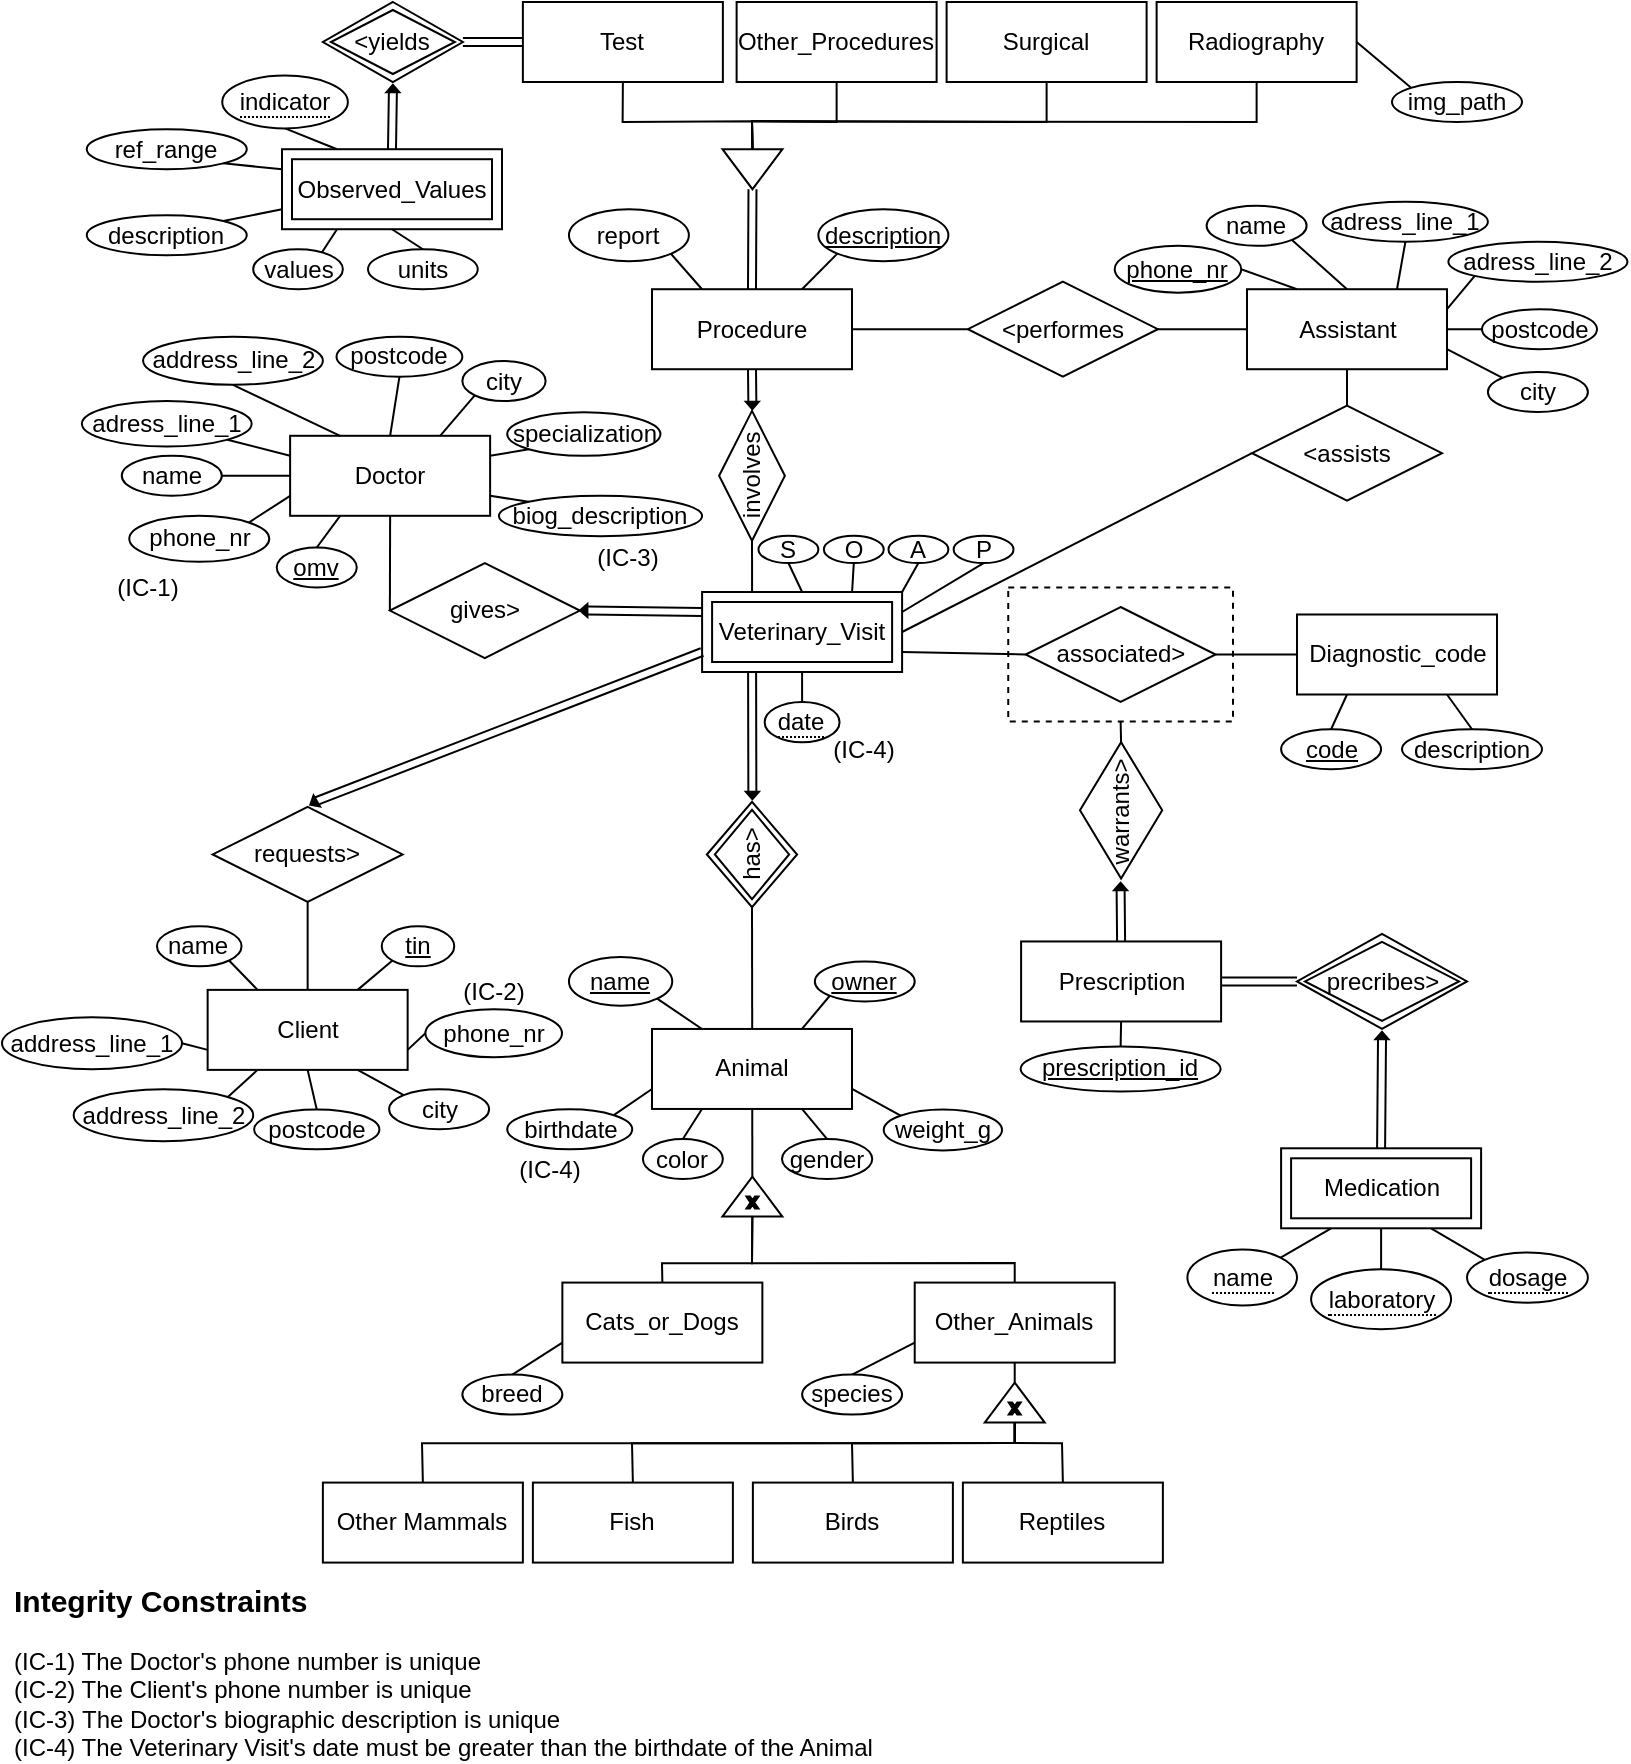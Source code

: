 <mxfile version="24.7.17">
  <diagram id="R2lEEEUBdFMjLlhIrx00" name="Page-1">
    <mxGraphModel dx="837" dy="2093" grid="1" gridSize="10" guides="1" tooltips="1" connect="1" arrows="1" fold="1" page="1" pageScale="1" pageWidth="850" pageHeight="1100" math="0" shadow="0" extFonts="Permanent Marker^https://fonts.googleapis.com/css?family=Permanent+Marker">
      <root>
        <mxCell id="0" />
        <mxCell id="1" parent="0" />
        <mxCell id="5cIpfjfdvuiY5bLcLQ52-217" value="Doctor" style="whiteSpace=wrap;html=1;align=center;" parent="1" vertex="1">
          <mxGeometry x="1004.06" y="-663.1" width="100" height="40" as="geometry" />
        </mxCell>
        <mxCell id="5cIpfjfdvuiY5bLcLQ52-218" value="Client" style="whiteSpace=wrap;html=1;align=center;" parent="1" vertex="1">
          <mxGeometry x="962.82" y="-386.06" width="100" height="40" as="geometry" />
        </mxCell>
        <mxCell id="5cIpfjfdvuiY5bLcLQ52-219" value="Assis&lt;span style=&quot;background-color: initial;&quot;&gt;tant&lt;/span&gt;" style="whiteSpace=wrap;html=1;align=center;" parent="1" vertex="1">
          <mxGeometry x="1482.5" y="-736.39" width="100" height="40" as="geometry" />
        </mxCell>
        <mxCell id="5cIpfjfdvuiY5bLcLQ52-221" value="specialization" style="ellipse;whiteSpace=wrap;html=1;align=center;" parent="1" vertex="1">
          <mxGeometry x="1112.62" y="-674.85" width="76.61" height="21.75" as="geometry" />
        </mxCell>
        <mxCell id="5cIpfjfdvuiY5bLcLQ52-222" value="" style="endArrow=none;html=1;rounded=0;exitX=0.5;exitY=0;exitDx=0;exitDy=0;entryX=0.25;entryY=1;entryDx=0;entryDy=0;" parent="1" source="5cIpfjfdvuiY5bLcLQ52-416" target="5cIpfjfdvuiY5bLcLQ52-217" edge="1">
          <mxGeometry relative="1" as="geometry">
            <mxPoint x="920.02" y="-538.54" as="sourcePoint" />
            <mxPoint x="875.02" y="-568.54" as="targetPoint" />
          </mxGeometry>
        </mxCell>
        <mxCell id="5cIpfjfdvuiY5bLcLQ52-223" value="biog_description" style="ellipse;whiteSpace=wrap;html=1;align=center;" parent="1" vertex="1">
          <mxGeometry x="1108.44" y="-633.1" width="101.61" height="20.18" as="geometry" />
        </mxCell>
        <mxCell id="5cIpfjfdvuiY5bLcLQ52-224" value="" style="endArrow=none;html=1;rounded=0;exitX=0;exitY=0;exitDx=0;exitDy=0;entryX=1;entryY=0.75;entryDx=0;entryDy=0;" parent="1" source="5cIpfjfdvuiY5bLcLQ52-223" target="5cIpfjfdvuiY5bLcLQ52-217" edge="1">
          <mxGeometry relative="1" as="geometry">
            <mxPoint x="890.02" y="-568.54" as="sourcePoint" />
            <mxPoint x="845.02" y="-598.54" as="targetPoint" />
          </mxGeometry>
        </mxCell>
        <mxCell id="5cIpfjfdvuiY5bLcLQ52-225" value="" style="endArrow=none;html=1;rounded=0;exitX=0;exitY=1;exitDx=0;exitDy=0;entryX=0.75;entryY=0;entryDx=0;entryDy=0;" parent="1" source="5cIpfjfdvuiY5bLcLQ52-410" target="5cIpfjfdvuiY5bLcLQ52-218" edge="1">
          <mxGeometry relative="1" as="geometry">
            <mxPoint x="1642.862" y="-92.561" as="sourcePoint" />
            <mxPoint x="1587.19" y="-101.34" as="targetPoint" />
          </mxGeometry>
        </mxCell>
        <mxCell id="5cIpfjfdvuiY5bLcLQ52-226" value="owner" style="ellipse;whiteSpace=wrap;html=1;align=center;fontStyle=4" parent="1" vertex="1">
          <mxGeometry x="1266.41" y="-400.27" width="49.95" height="20" as="geometry" />
        </mxCell>
        <mxCell id="5cIpfjfdvuiY5bLcLQ52-227" value="" style="endArrow=none;html=1;rounded=0;exitX=0;exitY=1;exitDx=0;exitDy=0;entryX=0.75;entryY=0;entryDx=0;entryDy=0;" parent="1" source="5cIpfjfdvuiY5bLcLQ52-226" target="j37J7HoHjIznkent-nm3-9" edge="1">
          <mxGeometry relative="1" as="geometry">
            <mxPoint x="1220.12" y="-309.71" as="sourcePoint" />
            <mxPoint x="1255.075" y="-353.97" as="targetPoint" />
          </mxGeometry>
        </mxCell>
        <mxCell id="5cIpfjfdvuiY5bLcLQ52-228" value="birthdate" style="ellipse;whiteSpace=wrap;html=1;align=center;" parent="1" vertex="1">
          <mxGeometry x="1112.62" y="-326.33" width="62.5" height="20" as="geometry" />
        </mxCell>
        <mxCell id="5cIpfjfdvuiY5bLcLQ52-229" value="" style="endArrow=none;html=1;rounded=0;exitX=1;exitY=0;exitDx=0;exitDy=0;entryX=0;entryY=0.75;entryDx=0;entryDy=0;" parent="1" source="5cIpfjfdvuiY5bLcLQ52-228" target="j37J7HoHjIznkent-nm3-9" edge="1">
          <mxGeometry relative="1" as="geometry">
            <mxPoint x="1430.12" y="-309.71" as="sourcePoint" />
            <mxPoint x="1195.21" y="-333.24" as="targetPoint" />
          </mxGeometry>
        </mxCell>
        <mxCell id="5cIpfjfdvuiY5bLcLQ52-230" value="color" style="ellipse;whiteSpace=wrap;html=1;align=center;" parent="1" vertex="1">
          <mxGeometry x="1180.44" y="-311.47" width="40" height="20" as="geometry" />
        </mxCell>
        <mxCell id="5cIpfjfdvuiY5bLcLQ52-232" value="gender" style="ellipse;whiteSpace=wrap;html=1;align=center;" parent="1" vertex="1">
          <mxGeometry x="1250" y="-311.47" width="45.12" height="20" as="geometry" />
        </mxCell>
        <mxCell id="5cIpfjfdvuiY5bLcLQ52-233" value="" style="endArrow=none;html=1;rounded=0;entryX=0.75;entryY=1;entryDx=0;entryDy=0;exitX=0.5;exitY=0;exitDx=0;exitDy=0;" parent="1" source="5cIpfjfdvuiY5bLcLQ52-232" target="j37J7HoHjIznkent-nm3-9" edge="1">
          <mxGeometry relative="1" as="geometry">
            <mxPoint x="1315.74" y="-310.83" as="sourcePoint" />
            <mxPoint x="1255.075" y="-326.33" as="targetPoint" />
          </mxGeometry>
        </mxCell>
        <mxCell id="5cIpfjfdvuiY5bLcLQ52-234" value="weight_g" style="ellipse;whiteSpace=wrap;html=1;align=center;" parent="1" vertex="1">
          <mxGeometry x="1300.87" y="-326.27" width="59.13" height="20.46" as="geometry" />
        </mxCell>
        <mxCell id="5cIpfjfdvuiY5bLcLQ52-235" value="" style="endArrow=none;html=1;rounded=0;exitX=0;exitY=0;exitDx=0;exitDy=0;entryX=1;entryY=0.75;entryDx=0;entryDy=0;" parent="1" source="5cIpfjfdvuiY5bLcLQ52-234" target="j37J7HoHjIznkent-nm3-9" edge="1">
          <mxGeometry relative="1" as="geometry">
            <mxPoint x="1260.12" y="-269.71" as="sourcePoint" />
            <mxPoint x="1275.03" y="-333.24" as="targetPoint" />
          </mxGeometry>
        </mxCell>
        <mxCell id="5cIpfjfdvuiY5bLcLQ52-236" value="" style="endArrow=none;html=1;rounded=0;entryX=0.25;entryY=1;entryDx=0;entryDy=0;exitX=0.5;exitY=0;exitDx=0;exitDy=0;" parent="1" source="5cIpfjfdvuiY5bLcLQ52-230" target="j37J7HoHjIznkent-nm3-9" edge="1">
          <mxGeometry relative="1" as="geometry">
            <mxPoint x="1154.74" y="-329.83" as="sourcePoint" />
            <mxPoint x="1215.165" y="-326.33" as="targetPoint" />
          </mxGeometry>
        </mxCell>
        <mxCell id="5cIpfjfdvuiY5bLcLQ52-239" value="" style="verticalLabelPosition=bottom;verticalAlign=top;html=1;shape=mxgraph.basic.acute_triangle;dx=0.5;" parent="1" vertex="1">
          <mxGeometry x="1220.18" y="-292.71" width="30" height="20" as="geometry" />
        </mxCell>
        <mxCell id="5cIpfjfdvuiY5bLcLQ52-240" value="Cats_or_Dogs" style="whiteSpace=wrap;html=1;align=center;" parent="1" vertex="1">
          <mxGeometry x="1140.18" y="-239.71" width="100" height="40" as="geometry" />
        </mxCell>
        <mxCell id="5cIpfjfdvuiY5bLcLQ52-241" value="Other_Animals" style="whiteSpace=wrap;html=1;align=center;" parent="1" vertex="1">
          <mxGeometry x="1316.36" y="-239.71" width="100" height="40" as="geometry" />
        </mxCell>
        <mxCell id="5cIpfjfdvuiY5bLcLQ52-242" value="" style="endArrow=none;html=1;rounded=0;entryX=0;entryY=0.75;entryDx=0;entryDy=0;exitX=0.5;exitY=0;exitDx=0;exitDy=0;" parent="1" source="5cIpfjfdvuiY5bLcLQ52-248" target="5cIpfjfdvuiY5bLcLQ52-241" edge="1">
          <mxGeometry relative="1" as="geometry">
            <mxPoint x="1448.24" y="-199.71" as="sourcePoint" />
            <mxPoint x="1353.24" y="-289.71" as="targetPoint" />
          </mxGeometry>
        </mxCell>
        <mxCell id="5cIpfjfdvuiY5bLcLQ52-243" value="breed" style="ellipse;whiteSpace=wrap;html=1;align=center;" parent="1" vertex="1">
          <mxGeometry x="1090.18" y="-193.71" width="50" height="20" as="geometry" />
        </mxCell>
        <mxCell id="5cIpfjfdvuiY5bLcLQ52-244" value="" style="endArrow=none;html=1;rounded=0;exitX=0.5;exitY=0;exitDx=0;exitDy=0;entryX=0;entryY=0.75;entryDx=0;entryDy=0;" parent="1" source="5cIpfjfdvuiY5bLcLQ52-243" target="5cIpfjfdvuiY5bLcLQ52-240" edge="1">
          <mxGeometry relative="1" as="geometry">
            <mxPoint x="1123.24" y="-152.21" as="sourcePoint" />
            <mxPoint x="1033.24" y="-209.71" as="targetPoint" />
          </mxGeometry>
        </mxCell>
        <mxCell id="5cIpfjfdvuiY5bLcLQ52-245" value="" style="verticalLabelPosition=bottom;verticalAlign=top;html=1;shape=mxgraph.basic.x;fillColor=#000000;" parent="1" vertex="1">
          <mxGeometry x="1232.24" y="-282.71" width="6" height="6" as="geometry" />
        </mxCell>
        <mxCell id="5cIpfjfdvuiY5bLcLQ52-246" value="" style="endArrow=none;html=1;rounded=0;entryX=0.5;entryY=0;entryDx=0;entryDy=0;exitX=0.5;exitY=1;exitDx=0;exitDy=0;exitPerimeter=0;" parent="1" source="5cIpfjfdvuiY5bLcLQ52-239" target="5cIpfjfdvuiY5bLcLQ52-240" edge="1">
          <mxGeometry relative="1" as="geometry">
            <mxPoint x="1446.24" y="-359.71" as="sourcePoint" />
            <mxPoint x="1246.24" y="-329.71" as="targetPoint" />
            <Array as="points">
              <mxPoint x="1235" y="-249.39" />
              <mxPoint x="1190" y="-249.39" />
            </Array>
          </mxGeometry>
        </mxCell>
        <mxCell id="5cIpfjfdvuiY5bLcLQ52-247" value="" style="endArrow=none;html=1;rounded=0;exitX=0.5;exitY=1;exitDx=0;exitDy=0;exitPerimeter=0;entryX=0.5;entryY=0;entryDx=0;entryDy=0;" parent="1" source="5cIpfjfdvuiY5bLcLQ52-239" target="5cIpfjfdvuiY5bLcLQ52-241" edge="1">
          <mxGeometry relative="1" as="geometry">
            <mxPoint x="1256.24" y="-239.71" as="sourcePoint" />
            <mxPoint x="1396.24" y="-259.71" as="targetPoint" />
            <Array as="points">
              <mxPoint x="1235" y="-249.39" />
              <mxPoint x="1366.36" y="-249.46" />
            </Array>
          </mxGeometry>
        </mxCell>
        <mxCell id="5cIpfjfdvuiY5bLcLQ52-248" value="species" style="ellipse;whiteSpace=wrap;html=1;align=center;" parent="1" vertex="1">
          <mxGeometry x="1260.05" y="-193.71" width="50" height="20" as="geometry" />
        </mxCell>
        <mxCell id="5cIpfjfdvuiY5bLcLQ52-249" value="Other Mammals" style="whiteSpace=wrap;html=1;align=center;" parent="1" vertex="1">
          <mxGeometry x="1020.44" y="-139.71" width="100" height="40" as="geometry" />
        </mxCell>
        <mxCell id="5cIpfjfdvuiY5bLcLQ52-250" value="Fish" style="whiteSpace=wrap;html=1;align=center;" parent="1" vertex="1">
          <mxGeometry x="1125.44" y="-139.71" width="100" height="40" as="geometry" />
        </mxCell>
        <mxCell id="5cIpfjfdvuiY5bLcLQ52-251" value="Birds" style="whiteSpace=wrap;html=1;align=center;" parent="1" vertex="1">
          <mxGeometry x="1235.44" y="-139.71" width="100" height="40" as="geometry" />
        </mxCell>
        <mxCell id="5cIpfjfdvuiY5bLcLQ52-252" value="Reptiles" style="whiteSpace=wrap;html=1;align=center;" parent="1" vertex="1">
          <mxGeometry x="1340.44" y="-139.71" width="100" height="40" as="geometry" />
        </mxCell>
        <mxCell id="5cIpfjfdvuiY5bLcLQ52-253" value="" style="endArrow=none;html=1;rounded=0;exitX=0.5;exitY=1;exitDx=0;exitDy=0;entryX=0;entryY=0;entryDx=15;entryDy=0;entryPerimeter=0;" parent="1" source="5cIpfjfdvuiY5bLcLQ52-241" target="5cIpfjfdvuiY5bLcLQ52-258" edge="1">
          <mxGeometry relative="1" as="geometry">
            <mxPoint x="1190.74" y="-159.71" as="sourcePoint" />
            <mxPoint x="1260.74" y="-109.71" as="targetPoint" />
          </mxGeometry>
        </mxCell>
        <mxCell id="5cIpfjfdvuiY5bLcLQ52-254" value="" style="endArrow=none;html=1;rounded=0;entryX=0.5;entryY=0;entryDx=0;entryDy=0;exitX=0.5;exitY=1;exitDx=0;exitDy=0;exitPerimeter=0;" parent="1" source="5cIpfjfdvuiY5bLcLQ52-258" target="5cIpfjfdvuiY5bLcLQ52-249" edge="1">
          <mxGeometry relative="1" as="geometry">
            <mxPoint x="1373.24" y="-169.71" as="sourcePoint" />
            <mxPoint x="1383.24" y="-179.71" as="targetPoint" />
            <Array as="points">
              <mxPoint x="1366.36" y="-159.46" />
              <mxPoint x="1070" y="-159.39" />
            </Array>
          </mxGeometry>
        </mxCell>
        <mxCell id="5cIpfjfdvuiY5bLcLQ52-255" value="" style="endArrow=none;html=1;rounded=0;entryX=0.5;entryY=0;entryDx=0;entryDy=0;exitX=0.5;exitY=1;exitDx=0;exitDy=0;exitPerimeter=0;" parent="1" source="5cIpfjfdvuiY5bLcLQ52-258" target="5cIpfjfdvuiY5bLcLQ52-250" edge="1">
          <mxGeometry relative="1" as="geometry">
            <mxPoint x="1373.24" y="-169.71" as="sourcePoint" />
            <mxPoint x="1183.24" y="-129.71" as="targetPoint" />
            <Array as="points">
              <mxPoint x="1366.36" y="-159.46" />
              <mxPoint x="1175" y="-159.39" />
            </Array>
          </mxGeometry>
        </mxCell>
        <mxCell id="5cIpfjfdvuiY5bLcLQ52-256" value="" style="endArrow=none;html=1;rounded=0;entryX=0.5;entryY=1;entryDx=0;entryDy=0;exitX=0.5;exitY=0;exitDx=0;exitDy=0;entryPerimeter=0;" parent="1" source="5cIpfjfdvuiY5bLcLQ52-251" target="5cIpfjfdvuiY5bLcLQ52-258" edge="1">
          <mxGeometry relative="1" as="geometry">
            <mxPoint x="1393.24" y="-149.71" as="sourcePoint" />
            <mxPoint x="1373.24" y="-169.71" as="targetPoint" />
            <Array as="points">
              <mxPoint x="1285" y="-159.39" />
              <mxPoint x="1366.36" y="-159.46" />
            </Array>
          </mxGeometry>
        </mxCell>
        <mxCell id="5cIpfjfdvuiY5bLcLQ52-257" value="" style="endArrow=none;html=1;rounded=0;entryX=0.5;entryY=1;entryDx=0;entryDy=0;exitX=0.5;exitY=0;exitDx=0;exitDy=0;entryPerimeter=0;" parent="1" source="5cIpfjfdvuiY5bLcLQ52-252" target="5cIpfjfdvuiY5bLcLQ52-258" edge="1">
          <mxGeometry relative="1" as="geometry">
            <mxPoint x="1403.24" y="-139.71" as="sourcePoint" />
            <mxPoint x="1373.24" y="-169.71" as="targetPoint" />
            <Array as="points">
              <mxPoint x="1390" y="-159.39" />
              <mxPoint x="1366.36" y="-159.46" />
            </Array>
          </mxGeometry>
        </mxCell>
        <mxCell id="5cIpfjfdvuiY5bLcLQ52-258" value="" style="verticalLabelPosition=bottom;verticalAlign=top;html=1;shape=mxgraph.basic.acute_triangle;dx=0.5;" parent="1" vertex="1">
          <mxGeometry x="1351.36" y="-189.71" width="30" height="20" as="geometry" />
        </mxCell>
        <mxCell id="5cIpfjfdvuiY5bLcLQ52-259" value="" style="verticalLabelPosition=bottom;verticalAlign=top;html=1;shape=mxgraph.basic.x;fillColor=#000000;" parent="1" vertex="1">
          <mxGeometry x="1363.36" y="-179.71" width="6" height="6" as="geometry" />
        </mxCell>
        <mxCell id="5cIpfjfdvuiY5bLcLQ52-272" value="" style="endArrow=classic;html=1;rounded=0;fontFamily=Helvetica;fontSize=12;fontColor=default;autosize=0;resizable=1;exitX=0.5;exitY=0;exitDx=0;exitDy=0;entryX=0.5;entryY=0;entryDx=0;entryDy=0;" parent="1" edge="1">
          <mxGeometry width="50" height="50" relative="1" as="geometry">
            <mxPoint x="1082.11" y="-496.0" as="sourcePoint" />
            <mxPoint x="1082.11" y="-496.0" as="targetPoint" />
          </mxGeometry>
        </mxCell>
        <mxCell id="5cIpfjfdvuiY5bLcLQ52-283" value="&amp;lt;assists" style="shape=rhombus;perimeter=rhombusPerimeter;whiteSpace=wrap;html=1;align=center;verticalAlign=middle;fontFamily=Helvetica;fontSize=12;fontColor=default;autosize=0;resizable=1;fillColor=none;gradientColor=none;" parent="1" vertex="1">
          <mxGeometry x="1485.0" y="-678.14" width="95" height="47.5" as="geometry" />
        </mxCell>
        <mxCell id="5cIpfjfdvuiY5bLcLQ52-284" value="" style="endArrow=none;html=1;rounded=0;fontFamily=Helvetica;fontSize=12;fontColor=default;autosize=0;resizable=1;entryX=0;entryY=0.5;entryDx=0;entryDy=0;exitX=1;exitY=0.5;exitDx=0;exitDy=0;" parent="1" source="5cIpfjfdvuiY5bLcLQ52-500" target="5cIpfjfdvuiY5bLcLQ52-283" edge="1">
          <mxGeometry width="50" height="50" relative="1" as="geometry">
            <mxPoint x="1235.05" y="-587.5" as="sourcePoint" />
            <mxPoint x="1425.12" y="-520" as="targetPoint" />
          </mxGeometry>
        </mxCell>
        <mxCell id="5cIpfjfdvuiY5bLcLQ52-288" value="Diagnostic_code" style="whiteSpace=wrap;html=1;align=center;" parent="1" vertex="1">
          <mxGeometry x="1507.5" y="-573.75" width="100" height="40" as="geometry" />
        </mxCell>
        <mxCell id="5cIpfjfdvuiY5bLcLQ52-289" value="&lt;u&gt;code&lt;/u&gt;" style="ellipse;whiteSpace=wrap;html=1;align=center;" parent="1" vertex="1">
          <mxGeometry x="1499.55" y="-516.39" width="50" height="20" as="geometry" />
        </mxCell>
        <mxCell id="5cIpfjfdvuiY5bLcLQ52-290" value="" style="endArrow=none;html=1;rounded=0;exitX=0.5;exitY=0;exitDx=0;exitDy=0;entryX=0.25;entryY=1;entryDx=0;entryDy=0;" parent="1" source="5cIpfjfdvuiY5bLcLQ52-289" target="5cIpfjfdvuiY5bLcLQ52-288" edge="1">
          <mxGeometry relative="1" as="geometry">
            <mxPoint x="1727.5" y="-618.08" as="sourcePoint" />
            <mxPoint x="1887.5" y="-618.08" as="targetPoint" />
          </mxGeometry>
        </mxCell>
        <mxCell id="5cIpfjfdvuiY5bLcLQ52-291" value="description" style="ellipse;whiteSpace=wrap;html=1;align=center;" parent="1" vertex="1">
          <mxGeometry x="1560" y="-516.39" width="70" height="20" as="geometry" />
        </mxCell>
        <mxCell id="5cIpfjfdvuiY5bLcLQ52-292" value="" style="endArrow=none;html=1;rounded=0;exitX=0.5;exitY=0;exitDx=0;exitDy=0;entryX=0.75;entryY=1;entryDx=0;entryDy=0;" parent="1" source="5cIpfjfdvuiY5bLcLQ52-291" target="5cIpfjfdvuiY5bLcLQ52-288" edge="1">
          <mxGeometry relative="1" as="geometry">
            <mxPoint x="1802.5" y="-643.08" as="sourcePoint" />
            <mxPoint x="1817.5" y="-653.08" as="targetPoint" />
          </mxGeometry>
        </mxCell>
        <mxCell id="5cIpfjfdvuiY5bLcLQ52-293" value="Prescription" style="whiteSpace=wrap;html=1;align=center;" parent="1" vertex="1">
          <mxGeometry x="1369.55" y="-410.27" width="100" height="40" as="geometry" />
        </mxCell>
        <mxCell id="5cIpfjfdvuiY5bLcLQ52-296" value="prescription_id" style="ellipse;whiteSpace=wrap;html=1;align=center;fontStyle=4;" parent="1" vertex="1">
          <mxGeometry x="1369.31" y="-357.77" width="100" height="22.5" as="geometry" />
        </mxCell>
        <mxCell id="5cIpfjfdvuiY5bLcLQ52-297" value="" style="endArrow=none;html=1;rounded=0;exitX=0.5;exitY=0;exitDx=0;exitDy=0;entryX=0.5;entryY=1;entryDx=0;entryDy=0;" parent="1" source="5cIpfjfdvuiY5bLcLQ52-296" target="5cIpfjfdvuiY5bLcLQ52-293" edge="1">
          <mxGeometry relative="1" as="geometry">
            <mxPoint x="1756" y="-494.22" as="sourcePoint" />
            <mxPoint x="1816" y="-484.22" as="targetPoint" />
          </mxGeometry>
        </mxCell>
        <mxCell id="5cIpfjfdvuiY5bLcLQ52-305" value="" style="endArrow=none;html=1;rounded=0;exitX=0.5;exitY=1;exitDx=0;exitDy=0;entryX=1;entryY=0.25;entryDx=0;entryDy=0;" parent="1" source="j37J7HoHjIznkent-nm3-7" target="5cIpfjfdvuiY5bLcLQ52-500" edge="1">
          <mxGeometry relative="1" as="geometry">
            <mxPoint x="1368.44" y="-605.0" as="sourcePoint" />
            <mxPoint x="1447.62" y="-675.0" as="targetPoint" />
          </mxGeometry>
        </mxCell>
        <mxCell id="5cIpfjfdvuiY5bLcLQ52-307" value="" style="endArrow=none;html=1;rounded=0;exitX=0.5;exitY=1;exitDx=0;exitDy=0;entryX=1;entryY=0;entryDx=0;entryDy=0;" parent="1" source="j37J7HoHjIznkent-nm3-6" target="5cIpfjfdvuiY5bLcLQ52-500" edge="1">
          <mxGeometry relative="1" as="geometry">
            <mxPoint x="1347.035" y="-607.61" as="sourcePoint" />
            <mxPoint x="1422.62" y="-675.0" as="targetPoint" />
          </mxGeometry>
        </mxCell>
        <mxCell id="5cIpfjfdvuiY5bLcLQ52-309" value="" style="endArrow=none;html=1;rounded=0;exitX=0.5;exitY=1;exitDx=0;exitDy=0;entryX=0.75;entryY=0;entryDx=0;entryDy=0;" parent="1" source="j37J7HoHjIznkent-nm3-5" target="5cIpfjfdvuiY5bLcLQ52-500" edge="1">
          <mxGeometry relative="1" as="geometry">
            <mxPoint x="1316.335" y="-606.5" as="sourcePoint" />
            <mxPoint x="1310" y="-586.39" as="targetPoint" />
          </mxGeometry>
        </mxCell>
        <mxCell id="5cIpfjfdvuiY5bLcLQ52-310" value="S" style="ellipse;whiteSpace=wrap;html=1;align=center;" parent="1" vertex="1">
          <mxGeometry x="1238.24" y="-613.09" width="29.95" height="13.61" as="geometry" />
        </mxCell>
        <mxCell id="5cIpfjfdvuiY5bLcLQ52-311" value="" style="endArrow=none;html=1;rounded=0;exitX=0.5;exitY=1;exitDx=0;exitDy=0;entryX=0.5;entryY=0;entryDx=0;entryDy=0;" parent="1" source="5cIpfjfdvuiY5bLcLQ52-310" target="5cIpfjfdvuiY5bLcLQ52-500" edge="1">
          <mxGeometry relative="1" as="geometry">
            <mxPoint x="1420.12" y="-685.25" as="sourcePoint" />
            <mxPoint x="1372.62" y="-675.0" as="targetPoint" />
          </mxGeometry>
        </mxCell>
        <mxCell id="5cIpfjfdvuiY5bLcLQ52-312" value="warrants&amp;gt;" style="shape=rhombus;perimeter=rhombusPerimeter;whiteSpace=wrap;html=1;align=center;verticalAlign=middle;fontFamily=Helvetica;fontSize=12;fontColor=default;autosize=0;resizable=1;fillColor=none;gradientColor=none;rotation=-90;" parent="1" vertex="1">
          <mxGeometry x="1385.45" y="-496.39" width="68.19" height="41.11" as="geometry" />
        </mxCell>
        <mxCell id="5cIpfjfdvuiY5bLcLQ52-313" value="" style="endArrow=none;html=1;rounded=0;fontFamily=Helvetica;fontSize=12;fontColor=default;autosize=0;resizable=1;entryX=0;entryY=0.5;entryDx=0;entryDy=0;exitX=1;exitY=0.5;exitDx=0;exitDy=0;" parent="1" source="5cIpfjfdvuiY5bLcLQ52-465" target="5cIpfjfdvuiY5bLcLQ52-288" edge="1">
          <mxGeometry relative="1" as="geometry">
            <mxPoint x="2330" y="-552.72" as="sourcePoint" />
            <mxPoint x="2290" y="-572.72" as="targetPoint" />
          </mxGeometry>
        </mxCell>
        <mxCell id="5cIpfjfdvuiY5bLcLQ52-314" value="" style="resizable=0;html=1;whiteSpace=wrap;align=left;verticalAlign=bottom;fontFamily=Helvetica;fontSize=12;fontColor=default;autosize=0;fillColor=none;gradientColor=none;" parent="5cIpfjfdvuiY5bLcLQ52-313" connectable="0" vertex="1">
          <mxGeometry x="-1" relative="1" as="geometry" />
        </mxCell>
        <mxCell id="5cIpfjfdvuiY5bLcLQ52-315" value="" style="resizable=0;html=1;whiteSpace=wrap;align=right;verticalAlign=bottom;fontFamily=Helvetica;fontSize=12;fontColor=default;autosize=0;fillColor=none;gradientColor=none;" parent="5cIpfjfdvuiY5bLcLQ52-313" connectable="0" vertex="1">
          <mxGeometry x="1" relative="1" as="geometry" />
        </mxCell>
        <mxCell id="5cIpfjfdvuiY5bLcLQ52-316" value="precribes&amp;gt;" style="shape=rhombus;double=1;perimeter=rhombusPerimeter;whiteSpace=wrap;html=1;align=center;" parent="1" vertex="1">
          <mxGeometry x="1507.5" y="-414.02" width="85" height="47.5" as="geometry" />
        </mxCell>
        <mxCell id="5cIpfjfdvuiY5bLcLQ52-319" value="" style="html=1;rounded=0;shape=link;entryX=0.5;entryY=0;entryDx=0;entryDy=0;exitX=0;exitY=0.5;exitDx=0;exitDy=0;" parent="1" source="j37J7HoHjIznkent-nm3-30" target="5cIpfjfdvuiY5bLcLQ52-469" edge="1">
          <mxGeometry relative="1" as="geometry">
            <mxPoint x="1550" y="-356.39" as="sourcePoint" />
            <mxPoint x="1680.0" y="-46.6" as="targetPoint" />
          </mxGeometry>
        </mxCell>
        <mxCell id="5cIpfjfdvuiY5bLcLQ52-321" value="" style="shape=link;html=1;rounded=0;exitX=0;exitY=0.5;exitDx=0;exitDy=0;entryX=1;entryY=0.5;entryDx=0;entryDy=0;" parent="1" source="5cIpfjfdvuiY5bLcLQ52-316" target="5cIpfjfdvuiY5bLcLQ52-293" edge="1">
          <mxGeometry relative="1" as="geometry">
            <mxPoint x="1704" y="-260.22" as="sourcePoint" />
            <mxPoint x="1646" y="-154.22" as="targetPoint" />
          </mxGeometry>
        </mxCell>
        <mxCell id="5cIpfjfdvuiY5bLcLQ52-322" value="" style="resizable=0;html=1;whiteSpace=wrap;align=right;verticalAlign=bottom;" parent="5cIpfjfdvuiY5bLcLQ52-321" connectable="0" vertex="1">
          <mxGeometry x="1" relative="1" as="geometry" />
        </mxCell>
        <mxCell id="5cIpfjfdvuiY5bLcLQ52-323" value="" style="endArrow=none;html=1;rounded=0;exitX=1;exitY=0.5;exitDx=0;exitDy=0;entryX=0.5;entryY=1;entryDx=0;entryDy=0;" parent="1" source="5cIpfjfdvuiY5bLcLQ52-312" target="5cIpfjfdvuiY5bLcLQ52-531" edge="1">
          <mxGeometry width="50" height="50" relative="1" as="geometry">
            <mxPoint x="1810" y="-699.97" as="sourcePoint" />
            <mxPoint x="1714.88" y="-413.58" as="targetPoint" />
          </mxGeometry>
        </mxCell>
        <mxCell id="5cIpfjfdvuiY5bLcLQ52-326" value="Procedure" style="whiteSpace=wrap;html=1;align=center;" parent="1" vertex="1">
          <mxGeometry x="1185" y="-736.39" width="100" height="40" as="geometry" />
        </mxCell>
        <mxCell id="5cIpfjfdvuiY5bLcLQ52-327" value="involves" style="shape=rhombus;perimeter=rhombusPerimeter;whiteSpace=wrap;html=1;align=center;verticalAlign=middle;fontFamily=Helvetica;fontSize=12;fontColor=default;autosize=0;resizable=1;fillColor=none;gradientColor=none;allowArrows=0;pointerEvents=1;rotation=-90;" parent="1" vertex="1">
          <mxGeometry x="1202.53" y="-659.54" width="64.94" height="32.89" as="geometry" />
        </mxCell>
        <mxCell id="5cIpfjfdvuiY5bLcLQ52-328" value="" style="endArrow=none;html=1;rounded=0;fontFamily=Helvetica;fontSize=12;fontColor=default;autosize=0;resizable=1;entryX=0;entryY=0.5;entryDx=0;entryDy=0;exitX=0.25;exitY=0;exitDx=0;exitDy=0;" parent="1" source="5cIpfjfdvuiY5bLcLQ52-500" target="5cIpfjfdvuiY5bLcLQ52-327" edge="1">
          <mxGeometry width="50" height="50" relative="1" as="geometry">
            <mxPoint x="1227.83" y="-583.39" as="sourcePoint" />
            <mxPoint x="1227.84" y="-640.5" as="targetPoint" />
            <Array as="points" />
          </mxGeometry>
        </mxCell>
        <mxCell id="5cIpfjfdvuiY5bLcLQ52-332" value="description" style="ellipse;whiteSpace=wrap;html=1;align=center;fontStyle=4" parent="1" vertex="1">
          <mxGeometry x="1268.19" y="-776.39" width="65" height="26" as="geometry" />
        </mxCell>
        <mxCell id="5cIpfjfdvuiY5bLcLQ52-333" value="" style="endArrow=none;html=1;rounded=0;exitX=0;exitY=1;exitDx=0;exitDy=0;entryX=0.75;entryY=0;entryDx=0;entryDy=0;" parent="1" source="5cIpfjfdvuiY5bLcLQ52-332" target="5cIpfjfdvuiY5bLcLQ52-326" edge="1">
          <mxGeometry relative="1" as="geometry">
            <mxPoint x="1360.81" y="-754.25" as="sourcePoint" />
            <mxPoint x="1410.81" y="-804.25" as="targetPoint" />
          </mxGeometry>
        </mxCell>
        <mxCell id="5cIpfjfdvuiY5bLcLQ52-334" value="report" style="ellipse;whiteSpace=wrap;html=1;align=center;" parent="1" vertex="1">
          <mxGeometry x="1143.48" y="-776.39" width="59.95" height="26" as="geometry" />
        </mxCell>
        <mxCell id="5cIpfjfdvuiY5bLcLQ52-335" value="" style="endArrow=none;html=1;rounded=0;exitX=1;exitY=1;exitDx=0;exitDy=0;entryX=0.25;entryY=0;entryDx=0;entryDy=0;" parent="1" source="5cIpfjfdvuiY5bLcLQ52-334" target="5cIpfjfdvuiY5bLcLQ52-326" edge="1">
          <mxGeometry relative="1" as="geometry">
            <mxPoint x="1511.221" y="-824.254" as="sourcePoint" />
            <mxPoint x="1355.81" y="-891.01" as="targetPoint" />
          </mxGeometry>
        </mxCell>
        <mxCell id="5cIpfjfdvuiY5bLcLQ52-341" value="&amp;lt;performes" style="shape=rhombus;perimeter=rhombusPerimeter;whiteSpace=wrap;html=1;align=center;verticalAlign=middle;fontFamily=Helvetica;fontSize=12;fontColor=default;autosize=0;resizable=1;fillColor=none;gradientColor=none;" parent="1" vertex="1">
          <mxGeometry x="1342.94" y="-740.14" width="95" height="47.5" as="geometry" />
        </mxCell>
        <mxCell id="5cIpfjfdvuiY5bLcLQ52-342" value="" style="endArrow=none;html=1;rounded=0;entryX=0;entryY=0.5;entryDx=0;entryDy=0;exitX=1;exitY=0.5;exitDx=0;exitDy=0;" parent="1" source="5cIpfjfdvuiY5bLcLQ52-326" target="5cIpfjfdvuiY5bLcLQ52-341" edge="1">
          <mxGeometry width="50" height="50" relative="1" as="geometry">
            <mxPoint x="1655.81" y="-510" as="sourcePoint" />
            <mxPoint x="1705.81" y="-560" as="targetPoint" />
          </mxGeometry>
        </mxCell>
        <mxCell id="5cIpfjfdvuiY5bLcLQ52-343" value="" style="endArrow=none;html=1;rounded=0;entryX=0;entryY=0.5;entryDx=0;entryDy=0;exitX=1;exitY=0.5;exitDx=0;exitDy=0;" parent="1" source="5cIpfjfdvuiY5bLcLQ52-341" target="5cIpfjfdvuiY5bLcLQ52-219" edge="1">
          <mxGeometry width="50" height="50" relative="1" as="geometry">
            <mxPoint x="1443.76" y="-503.75" as="sourcePoint" />
            <mxPoint x="1493.76" y="-553.75" as="targetPoint" />
          </mxGeometry>
        </mxCell>
        <mxCell id="5cIpfjfdvuiY5bLcLQ52-346" value="Other_Procedures" style="whiteSpace=wrap;html=1;align=center;" parent="1" vertex="1">
          <mxGeometry x="1227.31" y="-880" width="100" height="40" as="geometry" />
        </mxCell>
        <mxCell id="5cIpfjfdvuiY5bLcLQ52-347" value="" style="verticalLabelPosition=bottom;verticalAlign=top;html=1;shape=mxgraph.basic.acute_triangle;dx=0.5;rotation=-180;" parent="1" vertex="1">
          <mxGeometry x="1220.24" y="-806.39" width="30" height="20" as="geometry" />
        </mxCell>
        <mxCell id="5cIpfjfdvuiY5bLcLQ52-348" value="Surgical" style="whiteSpace=wrap;html=1;align=center;" parent="1" vertex="1">
          <mxGeometry x="1332.31" y="-880" width="100" height="40" as="geometry" />
        </mxCell>
        <mxCell id="5cIpfjfdvuiY5bLcLQ52-349" value="Test" style="whiteSpace=wrap;html=1;align=center;" parent="1" vertex="1">
          <mxGeometry x="1120.44" y="-880" width="100" height="40" as="geometry" />
        </mxCell>
        <mxCell id="5cIpfjfdvuiY5bLcLQ52-350" value="Radiography" style="whiteSpace=wrap;html=1;align=center;" parent="1" vertex="1">
          <mxGeometry x="1437.31" y="-880" width="100" height="40" as="geometry" />
        </mxCell>
        <mxCell id="5cIpfjfdvuiY5bLcLQ52-377" value="" style="html=1;rounded=0;exitX=0.5;exitY=0;exitDx=0;exitDy=0;shape=link;entryX=0.5;entryY=1;entryDx=0;entryDy=0;" parent="1" target="5cIpfjfdvuiY5bLcLQ52-492" edge="1">
          <mxGeometry relative="1" as="geometry">
            <mxPoint x="1055.44" y="-840.0" as="sourcePoint" />
            <mxPoint x="1062.69" y="-989.74" as="targetPoint" />
          </mxGeometry>
        </mxCell>
        <mxCell id="5cIpfjfdvuiY5bLcLQ52-379" value="ref_range" style="ellipse;whiteSpace=wrap;html=1;align=center;" parent="1" vertex="1">
          <mxGeometry x="902.38" y="-816.39" width="80" height="20" as="geometry" />
        </mxCell>
        <mxCell id="5cIpfjfdvuiY5bLcLQ52-380" value="" style="endArrow=none;html=1;rounded=0;exitX=1;exitY=1;exitDx=0;exitDy=0;entryX=0;entryY=0.25;entryDx=0;entryDy=0;" parent="1" source="5cIpfjfdvuiY5bLcLQ52-379" target="5cIpfjfdvuiY5bLcLQ52-383" edge="1">
          <mxGeometry relative="1" as="geometry">
            <mxPoint x="1132.62" y="-983.24" as="sourcePoint" />
            <mxPoint x="982.69" y="-1060" as="targetPoint" />
          </mxGeometry>
        </mxCell>
        <mxCell id="5cIpfjfdvuiY5bLcLQ52-381" value="description" style="ellipse;whiteSpace=wrap;html=1;align=center;" parent="1" vertex="1">
          <mxGeometry x="902.38" y="-773.39" width="80" height="20" as="geometry" />
        </mxCell>
        <mxCell id="5cIpfjfdvuiY5bLcLQ52-382" value="" style="endArrow=none;html=1;rounded=0;exitX=1;exitY=0;exitDx=0;exitDy=0;entryX=0;entryY=0.75;entryDx=0;entryDy=0;" parent="1" source="5cIpfjfdvuiY5bLcLQ52-381" target="5cIpfjfdvuiY5bLcLQ52-383" edge="1">
          <mxGeometry relative="1" as="geometry">
            <mxPoint x="1137.69" y="-933.24" as="sourcePoint" />
            <mxPoint x="982.69" y="-1040" as="targetPoint" />
          </mxGeometry>
        </mxCell>
        <mxCell id="5cIpfjfdvuiY5bLcLQ52-383" value="Observed_Values" style="shape=ext;margin=3;double=1;whiteSpace=wrap;html=1;align=center;" parent="1" vertex="1">
          <mxGeometry x="1000" y="-806.39" width="110" height="40" as="geometry" />
        </mxCell>
        <mxCell id="5cIpfjfdvuiY5bLcLQ52-386" value="units" style="ellipse;whiteSpace=wrap;html=1;align=center;" parent="1" vertex="1">
          <mxGeometry x="1043" y="-756.39" width="54.88" height="20" as="geometry" />
        </mxCell>
        <mxCell id="5cIpfjfdvuiY5bLcLQ52-387" value="" style="endArrow=none;html=1;rounded=0;exitX=0.5;exitY=0;exitDx=0;exitDy=0;entryX=0.5;entryY=1;entryDx=0;entryDy=0;" parent="1" source="5cIpfjfdvuiY5bLcLQ52-386" target="5cIpfjfdvuiY5bLcLQ52-383" edge="1">
          <mxGeometry relative="1" as="geometry">
            <mxPoint x="1483.82" y="-1031.85" as="sourcePoint" />
            <mxPoint x="1523.82" y="-1067.85" as="targetPoint" />
          </mxGeometry>
        </mxCell>
        <mxCell id="5cIpfjfdvuiY5bLcLQ52-389" value="" style="html=1;rounded=0;exitX=0;exitY=0.5;exitDx=0;exitDy=0;shape=link;entryX=1;entryY=0.5;entryDx=0;entryDy=0;" parent="1" source="5cIpfjfdvuiY5bLcLQ52-349" target="5cIpfjfdvuiY5bLcLQ52-492" edge="1">
          <mxGeometry relative="1" as="geometry">
            <mxPoint x="1075.81" y="-1061.5" as="sourcePoint" />
            <mxPoint x="1062.69" y="-959.74" as="targetPoint" />
          </mxGeometry>
        </mxCell>
        <mxCell id="5cIpfjfdvuiY5bLcLQ52-391" value="name" style="ellipse;whiteSpace=wrap;html=1;align=center;" parent="1" vertex="1">
          <mxGeometry x="919.89" y="-653.1" width="50" height="20" as="geometry" />
        </mxCell>
        <mxCell id="5cIpfjfdvuiY5bLcLQ52-392" value="" style="endArrow=none;html=1;rounded=0;exitX=1;exitY=0.5;exitDx=0;exitDy=0;entryX=0;entryY=0.5;entryDx=0;entryDy=0;" parent="1" source="5cIpfjfdvuiY5bLcLQ52-391" target="5cIpfjfdvuiY5bLcLQ52-217" edge="1">
          <mxGeometry relative="1" as="geometry">
            <mxPoint x="512.52" y="-668.54" as="sourcePoint" />
            <mxPoint x="567.52" y="-643.54" as="targetPoint" />
          </mxGeometry>
        </mxCell>
        <mxCell id="5cIpfjfdvuiY5bLcLQ52-393" value="adress_line_1" style="ellipse;whiteSpace=wrap;html=1;align=center;" parent="1" vertex="1">
          <mxGeometry x="899.94" y="-680.45" width="84.88" height="22.71" as="geometry" />
        </mxCell>
        <mxCell id="5cIpfjfdvuiY5bLcLQ52-394" value="" style="endArrow=none;html=1;rounded=0;exitX=1;exitY=1;exitDx=0;exitDy=0;entryX=0;entryY=0.25;entryDx=0;entryDy=0;" parent="1" source="5cIpfjfdvuiY5bLcLQ52-393" target="5cIpfjfdvuiY5bLcLQ52-217" edge="1">
          <mxGeometry relative="1" as="geometry">
            <mxPoint x="587.52" y="-693.54" as="sourcePoint" />
            <mxPoint x="567.52" y="-683.54" as="targetPoint" />
          </mxGeometry>
        </mxCell>
        <mxCell id="5cIpfjfdvuiY5bLcLQ52-395" value="address_line_2" style="ellipse;whiteSpace=wrap;html=1;align=center;" parent="1" vertex="1">
          <mxGeometry x="930.55" y="-712.64" width="89.89" height="24.06" as="geometry" />
        </mxCell>
        <mxCell id="5cIpfjfdvuiY5bLcLQ52-396" value="" style="endArrow=none;html=1;rounded=0;exitX=0.5;exitY=1;exitDx=0;exitDy=0;entryX=0.25;entryY=0;entryDx=0;entryDy=0;" parent="1" source="5cIpfjfdvuiY5bLcLQ52-395" target="5cIpfjfdvuiY5bLcLQ52-217" edge="1">
          <mxGeometry relative="1" as="geometry">
            <mxPoint x="532.52" y="-648.54" as="sourcePoint" />
            <mxPoint x="592.52" y="-683.54" as="targetPoint" />
          </mxGeometry>
        </mxCell>
        <mxCell id="5cIpfjfdvuiY5bLcLQ52-397" value="city" style="ellipse;whiteSpace=wrap;html=1;align=center;" parent="1" vertex="1">
          <mxGeometry x="1090.18" y="-700.45" width="41.63" height="20" as="geometry" />
        </mxCell>
        <mxCell id="5cIpfjfdvuiY5bLcLQ52-398" value="" style="endArrow=none;html=1;rounded=0;exitX=0;exitY=1;exitDx=0;exitDy=0;entryX=0.75;entryY=0;entryDx=0;entryDy=0;" parent="1" source="5cIpfjfdvuiY5bLcLQ52-397" target="5cIpfjfdvuiY5bLcLQ52-217" edge="1">
          <mxGeometry relative="1" as="geometry">
            <mxPoint x="552.52" y="-628.54" as="sourcePoint" />
            <mxPoint x="614.9" y="-667.15" as="targetPoint" />
          </mxGeometry>
        </mxCell>
        <mxCell id="5cIpfjfdvuiY5bLcLQ52-399" value="postcode" style="ellipse;whiteSpace=wrap;html=1;align=center;" parent="1" vertex="1">
          <mxGeometry x="1027.25" y="-712.64" width="62.93" height="20" as="geometry" />
        </mxCell>
        <mxCell id="5cIpfjfdvuiY5bLcLQ52-400" value="" style="endArrow=none;html=1;rounded=0;exitX=0.5;exitY=1;exitDx=0;exitDy=0;entryX=0.5;entryY=0;entryDx=0;entryDy=0;" parent="1" source="5cIpfjfdvuiY5bLcLQ52-399" target="5cIpfjfdvuiY5bLcLQ52-217" edge="1">
          <mxGeometry relative="1" as="geometry">
            <mxPoint x="562.52" y="-618.54" as="sourcePoint" />
            <mxPoint x="592.52" y="-643.54" as="targetPoint" />
          </mxGeometry>
        </mxCell>
        <mxCell id="5cIpfjfdvuiY5bLcLQ52-401" value="&lt;u&gt;phone_nr&lt;/u&gt;" style="ellipse;whiteSpace=wrap;html=1;align=center;" parent="1" vertex="1">
          <mxGeometry x="1416.36" y="-758.1" width="63.24" height="23.42" as="geometry" />
        </mxCell>
        <mxCell id="5cIpfjfdvuiY5bLcLQ52-402" value="" style="endArrow=none;html=1;rounded=0;exitX=1;exitY=0.5;exitDx=0;exitDy=0;entryX=0.25;entryY=0;entryDx=0;entryDy=0;" parent="1" source="5cIpfjfdvuiY5bLcLQ52-401" target="5cIpfjfdvuiY5bLcLQ52-219" edge="1">
          <mxGeometry relative="1" as="geometry">
            <mxPoint x="665.2" y="-562.5" as="sourcePoint" />
            <mxPoint x="680.2" y="-572.5" as="targetPoint" />
          </mxGeometry>
        </mxCell>
        <mxCell id="5cIpfjfdvuiY5bLcLQ52-404" value="" style="html=1;rounded=0;shape=link;entryX=0;entryY=0.25;entryDx=0;entryDy=0;exitX=0;exitY=0.5;exitDx=0;exitDy=0;" parent="1" source="j37J7HoHjIznkent-nm3-27" target="5cIpfjfdvuiY5bLcLQ52-500" edge="1">
          <mxGeometry relative="1" as="geometry">
            <mxPoint x="1160" y="-576.39" as="sourcePoint" />
            <mxPoint x="1197.62" y="-585.0" as="targetPoint" />
          </mxGeometry>
        </mxCell>
        <mxCell id="5cIpfjfdvuiY5bLcLQ52-409" value="" style="endArrow=none;html=1;rounded=0;exitX=0;exitY=0;exitDx=15;exitDy=0;exitPerimeter=0;entryX=0.5;entryY=1;entryDx=0;entryDy=0;" parent="1" source="5cIpfjfdvuiY5bLcLQ52-239" edge="1">
          <mxGeometry relative="1" as="geometry">
            <mxPoint x="570.12" y="-269.71" as="sourcePoint" />
            <mxPoint x="1235.12" y="-326.33" as="targetPoint" />
            <Array as="points" />
          </mxGeometry>
        </mxCell>
        <mxCell id="5cIpfjfdvuiY5bLcLQ52-410" value="tin" style="ellipse;whiteSpace=wrap;html=1;align=center;fontStyle=4" parent="1" vertex="1">
          <mxGeometry x="1049.87" y="-417.82" width="36.25" height="20" as="geometry" />
        </mxCell>
        <mxCell id="5cIpfjfdvuiY5bLcLQ52-412" value="" style="endArrow=none;html=1;rounded=0;exitX=0.5;exitY=1;exitDx=0;exitDy=0;exitPerimeter=0;entryX=0.5;entryY=1;entryDx=0;entryDy=0;" parent="1" source="5cIpfjfdvuiY5bLcLQ52-347" target="5cIpfjfdvuiY5bLcLQ52-350" edge="1">
          <mxGeometry width="50" height="50" relative="1" as="geometry">
            <mxPoint x="1336.74" y="-776.39" as="sourcePoint" />
            <mxPoint x="1507.31" y="-860" as="targetPoint" />
            <Array as="points">
              <mxPoint x="1235" y="-820.39" />
              <mxPoint x="1487.31" y="-820" />
            </Array>
          </mxGeometry>
        </mxCell>
        <mxCell id="5cIpfjfdvuiY5bLcLQ52-413" value="" style="endArrow=none;html=1;rounded=0;exitX=0.5;exitY=1;exitDx=0;exitDy=0;exitPerimeter=0;entryX=0.5;entryY=1;entryDx=0;entryDy=0;" parent="1" source="5cIpfjfdvuiY5bLcLQ52-347" target="5cIpfjfdvuiY5bLcLQ52-348" edge="1">
          <mxGeometry width="50" height="50" relative="1" as="geometry">
            <mxPoint x="1336.74" y="-776.39" as="sourcePoint" />
            <mxPoint x="1497.31" y="-830" as="targetPoint" />
            <Array as="points">
              <mxPoint x="1235" y="-820.39" />
              <mxPoint x="1382.31" y="-820" />
            </Array>
          </mxGeometry>
        </mxCell>
        <mxCell id="5cIpfjfdvuiY5bLcLQ52-414" value="" style="endArrow=none;html=1;rounded=0;exitX=0.5;exitY=1;exitDx=0;exitDy=0;exitPerimeter=0;entryX=0.5;entryY=1;entryDx=0;entryDy=0;" parent="1" source="5cIpfjfdvuiY5bLcLQ52-347" target="5cIpfjfdvuiY5bLcLQ52-346" edge="1">
          <mxGeometry width="50" height="50" relative="1" as="geometry">
            <mxPoint x="1336.74" y="-776.39" as="sourcePoint" />
            <mxPoint x="1392.31" y="-830" as="targetPoint" />
            <Array as="points">
              <mxPoint x="1235" y="-820.39" />
              <mxPoint x="1277.31" y="-820" />
            </Array>
          </mxGeometry>
        </mxCell>
        <mxCell id="5cIpfjfdvuiY5bLcLQ52-415" value="" style="endArrow=none;html=1;rounded=0;exitX=0.5;exitY=1;exitDx=0;exitDy=0;exitPerimeter=0;entryX=0.5;entryY=1;entryDx=0;entryDy=0;" parent="1" source="5cIpfjfdvuiY5bLcLQ52-347" target="5cIpfjfdvuiY5bLcLQ52-349" edge="1">
          <mxGeometry width="50" height="50" relative="1" as="geometry">
            <mxPoint x="1336.74" y="-776.39" as="sourcePoint" />
            <mxPoint x="1402.31" y="-820" as="targetPoint" />
            <Array as="points">
              <mxPoint x="1235" y="-820.39" />
              <mxPoint x="1170.31" y="-820" />
            </Array>
          </mxGeometry>
        </mxCell>
        <mxCell id="5cIpfjfdvuiY5bLcLQ52-451" value="" style="endArrow=none;html=1;rounded=0;exitX=0.5;exitY=0;exitDx=0;exitDy=0;entryX=0.5;entryY=1;entryDx=0;entryDy=0;" parent="1" source="5cIpfjfdvuiY5bLcLQ52-533" target="5cIpfjfdvuiY5bLcLQ52-500" edge="1">
          <mxGeometry relative="1" as="geometry">
            <mxPoint x="1257.798" y="-495.681" as="sourcePoint" />
            <mxPoint x="1260.05" y="-547.5" as="targetPoint" />
          </mxGeometry>
        </mxCell>
        <mxCell id="5cIpfjfdvuiY5bLcLQ52-452" value="img_path" style="ellipse;whiteSpace=wrap;html=1;align=center;" parent="1" vertex="1">
          <mxGeometry x="1555" y="-840.0" width="65" height="20" as="geometry" />
        </mxCell>
        <mxCell id="5cIpfjfdvuiY5bLcLQ52-453" value="" style="endArrow=none;html=1;rounded=0;exitX=0;exitY=0;exitDx=0;exitDy=0;entryX=1;entryY=0.5;entryDx=0;entryDy=0;" parent="1" source="5cIpfjfdvuiY5bLcLQ52-452" target="5cIpfjfdvuiY5bLcLQ52-350" edge="1">
          <mxGeometry relative="1" as="geometry">
            <mxPoint x="1598.43" y="-972.28" as="sourcePoint" />
            <mxPoint x="1554.81" y="-860" as="targetPoint" />
          </mxGeometry>
        </mxCell>
        <mxCell id="5cIpfjfdvuiY5bLcLQ52-457" value="" style="endArrow=none;html=1;rounded=0;exitX=0.5;exitY=1;exitDx=0;exitDy=0;entryX=0;entryY=0.5;entryDx=0;entryDy=0;" parent="1" source="5cIpfjfdvuiY5bLcLQ52-217" target="5cIpfjfdvuiY5bLcLQ52-526" edge="1">
          <mxGeometry relative="1" as="geometry">
            <mxPoint x="928.64" y="-507.36" as="sourcePoint" />
            <mxPoint x="946.26" y="-558.11" as="targetPoint" />
          </mxGeometry>
        </mxCell>
        <mxCell id="5cIpfjfdvuiY5bLcLQ52-458" value="" style="endArrow=none;html=1;rounded=0;exitX=0.5;exitY=0;exitDx=0;exitDy=0;entryX=0.5;entryY=1;entryDx=0;entryDy=0;" parent="1" source="5cIpfjfdvuiY5bLcLQ52-218" target="5cIpfjfdvuiY5bLcLQ52-527" edge="1">
          <mxGeometry relative="1" as="geometry">
            <mxPoint x="885.71" y="-587.71" as="sourcePoint" />
            <mxPoint x="925.83" y="-502.6" as="targetPoint" />
          </mxGeometry>
        </mxCell>
        <mxCell id="5cIpfjfdvuiY5bLcLQ52-459" value="" style="endArrow=none;html=1;rounded=0;exitX=0.5;exitY=0;exitDx=0;exitDy=0;entryX=0;entryY=0.5;entryDx=0;entryDy=0;" parent="1" target="5cIpfjfdvuiY5bLcLQ52-532" edge="1">
          <mxGeometry relative="1" as="geometry">
            <mxPoint x="1235.12" y="-353.97" as="sourcePoint" />
            <mxPoint x="1243" y="-450" as="targetPoint" />
          </mxGeometry>
        </mxCell>
        <mxCell id="5cIpfjfdvuiY5bLcLQ52-461" value="" style="endArrow=none;html=1;rounded=0;fontFamily=Helvetica;fontSize=12;fontColor=default;autosize=0;resizable=1;exitX=0.5;exitY=0;exitDx=0;exitDy=0;entryX=0.5;entryY=1;entryDx=0;entryDy=0;" parent="1" source="5cIpfjfdvuiY5bLcLQ52-283" target="5cIpfjfdvuiY5bLcLQ52-219" edge="1">
          <mxGeometry width="50" height="50" relative="1" as="geometry">
            <mxPoint x="923.76" y="-653.75" as="sourcePoint" />
            <mxPoint x="928.64" y="-617.36" as="targetPoint" />
          </mxGeometry>
        </mxCell>
        <mxCell id="5cIpfjfdvuiY5bLcLQ52-463" value="" style="shape=link;html=1;rounded=0;exitX=0;exitY=0;exitDx=15;exitDy=0;exitPerimeter=0;entryX=0.5;entryY=0;entryDx=0;entryDy=0;" parent="1" source="5cIpfjfdvuiY5bLcLQ52-347" target="5cIpfjfdvuiY5bLcLQ52-326" edge="1">
          <mxGeometry relative="1" as="geometry">
            <mxPoint x="1290.54" y="-838.25" as="sourcePoint" />
            <mxPoint x="1290.54" y="-814.25" as="targetPoint" />
          </mxGeometry>
        </mxCell>
        <mxCell id="5cIpfjfdvuiY5bLcLQ52-464" value="" style="resizable=0;html=1;whiteSpace=wrap;align=right;verticalAlign=bottom;" parent="5cIpfjfdvuiY5bLcLQ52-463" connectable="0" vertex="1">
          <mxGeometry x="1" relative="1" as="geometry" />
        </mxCell>
        <mxCell id="5cIpfjfdvuiY5bLcLQ52-465" value="associated&amp;gt;" style="shape=rhombus;perimeter=rhombusPerimeter;whiteSpace=wrap;html=1;align=center;verticalAlign=middle;fontFamily=Helvetica;fontSize=12;fontColor=default;autosize=0;resizable=1;fillColor=none;gradientColor=none;" parent="1" vertex="1">
          <mxGeometry x="1371.81" y="-577.5" width="95" height="47.5" as="geometry" />
        </mxCell>
        <mxCell id="5cIpfjfdvuiY5bLcLQ52-466" value="" style="endArrow=none;html=1;rounded=0;exitX=0;exitY=0.5;exitDx=0;exitDy=0;entryX=1;entryY=0.75;entryDx=0;entryDy=0;" parent="1" source="5cIpfjfdvuiY5bLcLQ52-465" target="5cIpfjfdvuiY5bLcLQ52-500" edge="1">
          <mxGeometry width="50" height="50" relative="1" as="geometry">
            <mxPoint x="1642.88" y="-431.58" as="sourcePoint" />
            <mxPoint x="1570" y="-606.39" as="targetPoint" />
          </mxGeometry>
        </mxCell>
        <mxCell id="5cIpfjfdvuiY5bLcLQ52-467" value="" style="endArrow=none;html=1;rounded=0;exitX=0.5;exitY=0;exitDx=0;exitDy=0;entryX=0.5;entryY=1;entryDx=0;entryDy=0;" parent="1" source="5cIpfjfdvuiY5bLcLQ52-472" target="5cIpfjfdvuiY5bLcLQ52-469" edge="1">
          <mxGeometry relative="1" as="geometry">
            <mxPoint x="1473.937" y="-304.425" as="sourcePoint" />
            <mxPoint x="1516.05" y="-316.85" as="targetPoint" />
          </mxGeometry>
        </mxCell>
        <mxCell id="5cIpfjfdvuiY5bLcLQ52-468" value="" style="endArrow=none;html=1;rounded=0;entryX=0.75;entryY=1;entryDx=0;entryDy=0;exitX=0;exitY=0;exitDx=0;exitDy=0;" parent="1" source="5cIpfjfdvuiY5bLcLQ52-473" target="5cIpfjfdvuiY5bLcLQ52-469" edge="1">
          <mxGeometry relative="1" as="geometry">
            <mxPoint x="1468.759" y="-262.961" as="sourcePoint" />
            <mxPoint x="1546.05" y="-306.85" as="targetPoint" />
          </mxGeometry>
        </mxCell>
        <mxCell id="5cIpfjfdvuiY5bLcLQ52-469" value="Medication" style="shape=ext;margin=3;double=1;whiteSpace=wrap;html=1;align=center;" parent="1" vertex="1">
          <mxGeometry x="1499.55" y="-306.85" width="100" height="40" as="geometry" />
        </mxCell>
        <mxCell id="5cIpfjfdvuiY5bLcLQ52-470" value="&lt;span style=&quot;border-bottom: 1px dotted&quot;&gt;name&lt;/span&gt;" style="ellipse;whiteSpace=wrap;html=1;align=center;" parent="1" vertex="1">
          <mxGeometry x="1452.69" y="-256.22" width="54.81" height="28.02" as="geometry" />
        </mxCell>
        <mxCell id="5cIpfjfdvuiY5bLcLQ52-471" value="" style="endArrow=none;html=1;rounded=0;entryX=0.25;entryY=1;entryDx=0;entryDy=0;exitX=1;exitY=0;exitDx=0;exitDy=0;" parent="1" source="5cIpfjfdvuiY5bLcLQ52-470" target="5cIpfjfdvuiY5bLcLQ52-469" edge="1">
          <mxGeometry relative="1" as="geometry">
            <mxPoint x="1478.43" y="-252.83" as="sourcePoint" />
            <mxPoint x="1509.43" y="-266.83" as="targetPoint" />
          </mxGeometry>
        </mxCell>
        <mxCell id="5cIpfjfdvuiY5bLcLQ52-472" value="&lt;span style=&quot;border-bottom: 1px dotted&quot;&gt;laboratory&lt;/span&gt;" style="ellipse;whiteSpace=wrap;html=1;align=center;" parent="1" vertex="1">
          <mxGeometry x="1514.55" y="-246.39" width="70" height="30" as="geometry" />
        </mxCell>
        <mxCell id="5cIpfjfdvuiY5bLcLQ52-473" value="&lt;span style=&quot;border-bottom: 1px dotted&quot;&gt;dosage&lt;/span&gt;" style="ellipse;whiteSpace=wrap;html=1;align=center;" parent="1" vertex="1">
          <mxGeometry x="1592.5" y="-254.75" width="60.45" height="25.08" as="geometry" />
        </mxCell>
        <mxCell id="5cIpfjfdvuiY5bLcLQ52-476" value="" style="endArrow=none;html=1;rounded=0;exitX=0.5;exitY=1;exitDx=0;exitDy=0;entryX=0.25;entryY=0;entryDx=0;entryDy=0;" parent="1" source="5cIpfjfdvuiY5bLcLQ52-537" target="5cIpfjfdvuiY5bLcLQ52-383" edge="1">
          <mxGeometry relative="1" as="geometry">
            <mxPoint x="1180.81" y="-1065.0" as="sourcePoint" />
            <mxPoint x="1057.69" y="-1070" as="targetPoint" />
          </mxGeometry>
        </mxCell>
        <mxCell id="5cIpfjfdvuiY5bLcLQ52-478" value="" style="endArrow=none;html=1;rounded=0;entryX=0.5;entryY=1;entryDx=0;entryDy=0;exitX=0.25;exitY=1;exitDx=0;exitDy=0;" parent="1" source="5cIpfjfdvuiY5bLcLQ52-383" target="5cIpfjfdvuiY5bLcLQ52-538" edge="1">
          <mxGeometry relative="1" as="geometry">
            <mxPoint x="1025.06" y="-1023.61" as="sourcePoint" />
            <mxPoint x="1283.622" y="-1044.329" as="targetPoint" />
          </mxGeometry>
        </mxCell>
        <mxCell id="5cIpfjfdvuiY5bLcLQ52-492" value="&amp;lt;yields" style="shape=rhombus;double=1;perimeter=rhombusPerimeter;whiteSpace=wrap;html=1;align=center;" parent="1" vertex="1">
          <mxGeometry x="1020.44" y="-880" width="70" height="40" as="geometry" />
        </mxCell>
        <mxCell id="5cIpfjfdvuiY5bLcLQ52-496" value="name" style="ellipse;whiteSpace=wrap;html=1;align=center;fontStyle=4" parent="1" vertex="1">
          <mxGeometry x="1143.48" y="-402.47" width="51.64" height="24.4" as="geometry" />
        </mxCell>
        <mxCell id="5cIpfjfdvuiY5bLcLQ52-497" value="" style="endArrow=none;html=1;rounded=0;exitX=0.25;exitY=0;exitDx=0;exitDy=0;entryX=1;entryY=1;entryDx=0;entryDy=0;" parent="1" source="j37J7HoHjIznkent-nm3-9" target="5cIpfjfdvuiY5bLcLQ52-496" edge="1">
          <mxGeometry relative="1" as="geometry">
            <mxPoint x="1215.165" y="-353.97" as="sourcePoint" />
            <mxPoint x="1518.12" y="-342.07" as="targetPoint" />
          </mxGeometry>
        </mxCell>
        <mxCell id="5cIpfjfdvuiY5bLcLQ52-500" value="Veterinary_Visit" style="shape=ext;margin=3;double=1;whiteSpace=wrap;html=1;align=center;" parent="1" vertex="1">
          <mxGeometry x="1210.05" y="-585" width="100" height="40" as="geometry" />
        </mxCell>
        <mxCell id="5cIpfjfdvuiY5bLcLQ52-502" value="adress_line_1" style="ellipse;whiteSpace=wrap;html=1;align=center;" parent="1" vertex="1">
          <mxGeometry x="1520.45" y="-780.14" width="82.5" height="20" as="geometry" />
        </mxCell>
        <mxCell id="5cIpfjfdvuiY5bLcLQ52-503" value="" style="endArrow=none;html=1;rounded=0;entryX=0.75;entryY=0;entryDx=0;entryDy=0;exitX=0.5;exitY=1;exitDx=0;exitDy=0;" parent="1" source="5cIpfjfdvuiY5bLcLQ52-502" target="5cIpfjfdvuiY5bLcLQ52-219" edge="1">
          <mxGeometry relative="1" as="geometry">
            <mxPoint x="980" y="-666.39" as="sourcePoint" />
            <mxPoint x="836.2" y="-697.5" as="targetPoint" />
          </mxGeometry>
        </mxCell>
        <mxCell id="5cIpfjfdvuiY5bLcLQ52-504" value="adress_line_2" style="ellipse;whiteSpace=wrap;html=1;align=center;" parent="1" vertex="1">
          <mxGeometry x="1583.18" y="-760.14" width="89.55" height="20" as="geometry" />
        </mxCell>
        <mxCell id="5cIpfjfdvuiY5bLcLQ52-505" value="" style="endArrow=none;html=1;rounded=0;exitX=0;exitY=1;exitDx=0;exitDy=0;entryX=1;entryY=0.25;entryDx=0;entryDy=0;" parent="1" source="5cIpfjfdvuiY5bLcLQ52-504" target="5cIpfjfdvuiY5bLcLQ52-219" edge="1">
          <mxGeometry relative="1" as="geometry">
            <mxPoint x="800.82" y="-662.89" as="sourcePoint" />
            <mxPoint x="861.2" y="-697.5" as="targetPoint" />
          </mxGeometry>
        </mxCell>
        <mxCell id="5cIpfjfdvuiY5bLcLQ52-506" value="city" style="ellipse;whiteSpace=wrap;html=1;align=center;" parent="1" vertex="1">
          <mxGeometry x="1602.95" y="-695.0" width="50" height="20" as="geometry" />
        </mxCell>
        <mxCell id="5cIpfjfdvuiY5bLcLQ52-507" value="" style="endArrow=none;html=1;rounded=0;exitX=0;exitY=0;exitDx=0;exitDy=0;entryX=1;entryY=0.75;entryDx=0;entryDy=0;" parent="1" source="5cIpfjfdvuiY5bLcLQ52-506" target="5cIpfjfdvuiY5bLcLQ52-219" edge="1">
          <mxGeometry relative="1" as="geometry">
            <mxPoint x="820.82" y="-642.89" as="sourcePoint" />
            <mxPoint x="886.2" y="-697.5" as="targetPoint" />
          </mxGeometry>
        </mxCell>
        <mxCell id="5cIpfjfdvuiY5bLcLQ52-508" value="address_line_1" style="ellipse;whiteSpace=wrap;html=1;align=center;" parent="1" vertex="1">
          <mxGeometry x="860" y="-372.38" width="90" height="25.99" as="geometry" />
        </mxCell>
        <mxCell id="5cIpfjfdvuiY5bLcLQ52-509" value="" style="endArrow=none;html=1;rounded=0;exitX=1;exitY=0.5;exitDx=0;exitDy=0;entryX=0;entryY=0.75;entryDx=0;entryDy=0;" parent="1" source="5cIpfjfdvuiY5bLcLQ52-508" target="5cIpfjfdvuiY5bLcLQ52-218" edge="1">
          <mxGeometry relative="1" as="geometry">
            <mxPoint x="950.33" y="-362.38" as="sourcePoint" />
            <mxPoint x="933.19" y="-262.84" as="targetPoint" />
          </mxGeometry>
        </mxCell>
        <mxCell id="5cIpfjfdvuiY5bLcLQ52-510" value="address_line_2" style="ellipse;whiteSpace=wrap;html=1;align=center;" parent="1" vertex="1">
          <mxGeometry x="895.83" y="-336.39" width="89.78" height="25.99" as="geometry" />
        </mxCell>
        <mxCell id="5cIpfjfdvuiY5bLcLQ52-511" value="" style="endArrow=none;html=1;rounded=0;exitX=1;exitY=0;exitDx=0;exitDy=0;entryX=0.25;entryY=1;entryDx=0;entryDy=0;" parent="1" source="5cIpfjfdvuiY5bLcLQ52-510" target="5cIpfjfdvuiY5bLcLQ52-218" edge="1">
          <mxGeometry relative="1" as="geometry">
            <mxPoint x="897.81" y="-228.23" as="sourcePoint" />
            <mxPoint x="958.19" y="-262.84" as="targetPoint" />
          </mxGeometry>
        </mxCell>
        <mxCell id="5cIpfjfdvuiY5bLcLQ52-512" value="city" style="ellipse;whiteSpace=wrap;html=1;align=center;" parent="1" vertex="1">
          <mxGeometry x="1053.55" y="-336.39" width="50" height="20" as="geometry" />
        </mxCell>
        <mxCell id="5cIpfjfdvuiY5bLcLQ52-513" value="" style="endArrow=none;html=1;rounded=0;exitX=0;exitY=0;exitDx=0;exitDy=0;entryX=0.75;entryY=1;entryDx=0;entryDy=0;" parent="1" source="5cIpfjfdvuiY5bLcLQ52-512" target="5cIpfjfdvuiY5bLcLQ52-218" edge="1">
          <mxGeometry relative="1" as="geometry">
            <mxPoint x="917.81" y="-208.23" as="sourcePoint" />
            <mxPoint x="983.19" y="-262.84" as="targetPoint" />
          </mxGeometry>
        </mxCell>
        <mxCell id="5cIpfjfdvuiY5bLcLQ52-514" value="name" style="ellipse;whiteSpace=wrap;html=1;align=center;" parent="1" vertex="1">
          <mxGeometry x="1462.31" y="-778.1" width="50" height="20" as="geometry" />
        </mxCell>
        <mxCell id="5cIpfjfdvuiY5bLcLQ52-516" value="postcode" style="ellipse;whiteSpace=wrap;html=1;align=center;" parent="1" vertex="1">
          <mxGeometry x="1600" y="-726.39" width="57.5" height="20" as="geometry" />
        </mxCell>
        <mxCell id="5cIpfjfdvuiY5bLcLQ52-517" value="" style="endArrow=none;html=1;rounded=0;exitX=0;exitY=0.5;exitDx=0;exitDy=0;entryX=1;entryY=0.5;entryDx=0;entryDy=0;" parent="1" source="5cIpfjfdvuiY5bLcLQ52-516" target="5cIpfjfdvuiY5bLcLQ52-219" edge="1">
          <mxGeometry relative="1" as="geometry">
            <mxPoint x="880.2" y="-622.89" as="sourcePoint" />
            <mxPoint x="910.58" y="-647.5" as="targetPoint" />
          </mxGeometry>
        </mxCell>
        <mxCell id="5cIpfjfdvuiY5bLcLQ52-518" value="name" style="ellipse;whiteSpace=wrap;html=1;align=center;" parent="1" vertex="1">
          <mxGeometry x="937.49" y="-417.82" width="42.29" height="20" as="geometry" />
        </mxCell>
        <mxCell id="5cIpfjfdvuiY5bLcLQ52-519" value="" style="endArrow=none;html=1;rounded=0;exitX=1;exitY=1;exitDx=0;exitDy=0;entryX=0.25;entryY=0;entryDx=0;entryDy=0;" parent="1" source="5cIpfjfdvuiY5bLcLQ52-518" target="5cIpfjfdvuiY5bLcLQ52-218" edge="1">
          <mxGeometry relative="1" as="geometry">
            <mxPoint x="879.81" y="-270.09" as="sourcePoint" />
            <mxPoint x="935.19" y="-244.7" as="targetPoint" />
          </mxGeometry>
        </mxCell>
        <mxCell id="5cIpfjfdvuiY5bLcLQ52-520" value="postcode" style="ellipse;whiteSpace=wrap;html=1;align=center;" parent="1" vertex="1">
          <mxGeometry x="986.07" y="-326.27" width="62.62" height="19.94" as="geometry" />
        </mxCell>
        <mxCell id="5cIpfjfdvuiY5bLcLQ52-521" value="" style="endArrow=none;html=1;rounded=0;exitX=0.5;exitY=0;exitDx=0;exitDy=0;entryX=0.5;entryY=1;entryDx=0;entryDy=0;" parent="1" source="5cIpfjfdvuiY5bLcLQ52-520" target="5cIpfjfdvuiY5bLcLQ52-218" edge="1">
          <mxGeometry relative="1" as="geometry">
            <mxPoint x="929.81" y="-220.09" as="sourcePoint" />
            <mxPoint x="960.19" y="-244.7" as="targetPoint" />
          </mxGeometry>
        </mxCell>
        <mxCell id="5cIpfjfdvuiY5bLcLQ52-522" value="phone_nr" style="ellipse;whiteSpace=wrap;html=1;align=center;" parent="1" vertex="1">
          <mxGeometry x="923.64" y="-623.1" width="70" height="23.02" as="geometry" />
        </mxCell>
        <mxCell id="5cIpfjfdvuiY5bLcLQ52-523" value="" style="endArrow=none;html=1;rounded=0;exitX=1;exitY=0;exitDx=0;exitDy=0;entryX=0;entryY=0.75;entryDx=0;entryDy=0;" parent="1" source="5cIpfjfdvuiY5bLcLQ52-522" target="5cIpfjfdvuiY5bLcLQ52-217" edge="1">
          <mxGeometry relative="1" as="geometry">
            <mxPoint x="784.9" y="-617.15" as="sourcePoint" />
            <mxPoint x="674.9" y="-597.15" as="targetPoint" />
          </mxGeometry>
        </mxCell>
        <mxCell id="5cIpfjfdvuiY5bLcLQ52-526" value="gives&amp;gt;" style="shape=rhombus;perimeter=rhombusPerimeter;whiteSpace=wrap;html=1;align=center;verticalAlign=middle;fontFamily=Helvetica;fontSize=12;fontColor=default;autosize=0;resizable=1;fillColor=none;gradientColor=none;" parent="1" vertex="1">
          <mxGeometry x="1053.94" y="-599.48" width="95" height="47.5" as="geometry" />
        </mxCell>
        <mxCell id="5cIpfjfdvuiY5bLcLQ52-527" value="requests&amp;gt;" style="shape=rhombus;perimeter=rhombusPerimeter;whiteSpace=wrap;html=1;align=center;verticalAlign=middle;fontFamily=Helvetica;fontSize=12;fontColor=default;autosize=0;resizable=1;fillColor=none;gradientColor=none;" parent="1" vertex="1">
          <mxGeometry x="965.32" y="-477.52" width="95" height="47.5" as="geometry" />
        </mxCell>
        <mxCell id="5cIpfjfdvuiY5bLcLQ52-528" value="" style="html=1;rounded=0;shape=link;entryX=0;entryY=0.75;entryDx=0;entryDy=0;exitX=0;exitY=0.5;exitDx=0;exitDy=0;" parent="1" source="j37J7HoHjIznkent-nm3-28" target="5cIpfjfdvuiY5bLcLQ52-500" edge="1">
          <mxGeometry relative="1" as="geometry">
            <mxPoint x="1030" y="-466.39" as="sourcePoint" />
            <mxPoint x="1207.62" y="-575.0" as="targetPoint" />
          </mxGeometry>
        </mxCell>
        <mxCell id="5cIpfjfdvuiY5bLcLQ52-531" value="" style="whiteSpace=wrap;html=1;align=center;dashed=1;fillColor=none;" parent="1" vertex="1">
          <mxGeometry x="1363.12" y="-587.25" width="112.38" height="67" as="geometry" />
        </mxCell>
        <mxCell id="5cIpfjfdvuiY5bLcLQ52-532" value="has&amp;gt;" style="shape=rhombus;double=1;perimeter=rhombusPerimeter;whiteSpace=wrap;html=1;align=center;rotation=-90;" parent="1" vertex="1">
          <mxGeometry x="1208.66" y="-476.32" width="52.68" height="45.12" as="geometry" />
        </mxCell>
        <mxCell id="5cIpfjfdvuiY5bLcLQ52-533" value="&lt;span style=&quot;border-bottom: 1px dotted&quot;&gt;date&lt;/span&gt;" style="ellipse;whiteSpace=wrap;html=1;align=center;" parent="1" vertex="1">
          <mxGeometry x="1241.33" y="-530" width="37.45" height="20.14" as="geometry" />
        </mxCell>
        <mxCell id="5cIpfjfdvuiY5bLcLQ52-537" value="&lt;span style=&quot;border-bottom: 1px dotted&quot;&gt;indicator&lt;/span&gt;" style="ellipse;whiteSpace=wrap;html=1;align=center;" parent="1" vertex="1">
          <mxGeometry x="970.12" y="-843.2" width="62.81" height="26.39" as="geometry" />
        </mxCell>
        <mxCell id="5cIpfjfdvuiY5bLcLQ52-538" value="values" style="ellipse;whiteSpace=wrap;html=1;align=center;" parent="1" vertex="1">
          <mxGeometry x="985.61" y="-756.39" width="44.82" height="20" as="geometry" />
        </mxCell>
        <mxCell id="5cIpfjfdvuiY5bLcLQ52-540" value="" style="endArrow=none;html=1;rounded=0;exitX=0.5;exitY=0;exitDx=0;exitDy=0;entryX=1;entryY=1;entryDx=0;entryDy=0;" parent="1" source="5cIpfjfdvuiY5bLcLQ52-219" target="5cIpfjfdvuiY5bLcLQ52-514" edge="1">
          <mxGeometry relative="1" as="geometry">
            <mxPoint x="1000" y="-473.61" as="sourcePoint" />
            <mxPoint x="1160" y="-473.61" as="targetPoint" />
          </mxGeometry>
        </mxCell>
        <mxCell id="j37J7HoHjIznkent-nm3-5" value="O" style="ellipse;whiteSpace=wrap;html=1;align=center;" parent="1" vertex="1">
          <mxGeometry x="1270.92" y="-613.09" width="29.95" height="13.61" as="geometry" />
        </mxCell>
        <mxCell id="j37J7HoHjIznkent-nm3-6" value="A" style="ellipse;whiteSpace=wrap;html=1;align=center;" parent="1" vertex="1">
          <mxGeometry x="1303.24" y="-613.09" width="29.95" height="13.61" as="geometry" />
        </mxCell>
        <mxCell id="j37J7HoHjIznkent-nm3-7" value="P" style="ellipse;whiteSpace=wrap;html=1;align=center;" parent="1" vertex="1">
          <mxGeometry x="1335.81" y="-613.09" width="29.95" height="13.61" as="geometry" />
        </mxCell>
        <mxCell id="j37J7HoHjIznkent-nm3-9" value="Animal" style="whiteSpace=wrap;html=1;align=center;" parent="1" vertex="1">
          <mxGeometry x="1185" y="-366.52" width="100" height="40" as="geometry" />
        </mxCell>
        <mxCell id="j37J7HoHjIznkent-nm3-17" value="" style="endArrow=none;html=1;rounded=0;exitX=0;exitY=1;exitDx=0;exitDy=0;entryX=1;entryY=0.25;entryDx=0;entryDy=0;" parent="1" source="5cIpfjfdvuiY5bLcLQ52-221" target="5cIpfjfdvuiY5bLcLQ52-217" edge="1">
          <mxGeometry relative="1" as="geometry">
            <mxPoint x="931.26" y="-584.1" as="sourcePoint" />
            <mxPoint x="1057.26" y="-623.1" as="targetPoint" />
          </mxGeometry>
        </mxCell>
        <mxCell id="5cIpfjfdvuiY5bLcLQ52-416" value="omv" style="ellipse;whiteSpace=wrap;html=1;align=center;fontStyle=4" parent="1" vertex="1">
          <mxGeometry x="997.38" y="-607.25" width="40" height="20" as="geometry" />
        </mxCell>
        <mxCell id="j37J7HoHjIznkent-nm3-23" value="" style="html=1;rounded=0;exitX=0.5;exitY=0;exitDx=0;exitDy=0;shape=link;endWidth=3.914;entryX=0;entryY=0.5;entryDx=0;entryDy=0;" parent="1" source="5cIpfjfdvuiY5bLcLQ52-383" target="j37J7HoHjIznkent-nm3-31" edge="1">
          <mxGeometry relative="1" as="geometry">
            <mxPoint x="1055" y="-806.39" as="sourcePoint" />
            <mxPoint x="1055" y="-836.39" as="targetPoint" />
          </mxGeometry>
        </mxCell>
        <mxCell id="j37J7HoHjIznkent-nm3-26" value="" style="html=1;rounded=0;exitX=0.25;exitY=1;exitDx=0;exitDy=0;shape=link;entryX=0;entryY=0.5;entryDx=0;entryDy=0;endArrow=block;startArrow=none;startFill=0;endWidth=8.073;" parent="1" source="5cIpfjfdvuiY5bLcLQ52-500" target="j37J7HoHjIznkent-nm3-25" edge="1">
          <mxGeometry relative="1" as="geometry">
            <mxPoint x="1235" y="-545.39" as="sourcePoint" />
            <mxPoint x="1235" y="-480.39" as="targetPoint" />
          </mxGeometry>
        </mxCell>
        <mxCell id="j37J7HoHjIznkent-nm3-25" value="" style="triangle;whiteSpace=wrap;html=1;rotation=90;fillColor=#000000;" parent="1" vertex="1">
          <mxGeometry x="1233.29" y="-486.5" width="3.77" height="6.53" as="geometry" />
        </mxCell>
        <mxCell id="j37J7HoHjIznkent-nm3-27" value="" style="triangle;whiteSpace=wrap;html=1;rotation=-180;fillColor=#000000;" parent="1" vertex="1">
          <mxGeometry x="1148.94" y="-578.99" width="3.77" height="6.53" as="geometry" />
        </mxCell>
        <mxCell id="j37J7HoHjIznkent-nm3-28" value="" style="triangle;whiteSpace=wrap;html=1;rotation=-210;fillColor=#000000;" parent="1" vertex="1">
          <mxGeometry x="1013.88" y="-482.85" width="3.77" height="6.53" as="geometry" />
        </mxCell>
        <mxCell id="j37J7HoHjIznkent-nm3-30" value="" style="triangle;whiteSpace=wrap;html=1;rotation=-90;fillColor=#000000;" parent="1" vertex="1">
          <mxGeometry x="1548.12" y="-366.52" width="3.77" height="6.53" as="geometry" />
        </mxCell>
        <mxCell id="j37J7HoHjIznkent-nm3-31" value="" style="triangle;whiteSpace=wrap;html=1;rotation=-90;fillColor=#000000;" parent="1" vertex="1">
          <mxGeometry x="1053.55" y="-840" width="3.77" height="6.53" as="geometry" />
        </mxCell>
        <mxCell id="7yrZDiX7ixBo6HogLfFR-1" value="" style="shape=link;html=1;rounded=0;exitX=0;exitY=0.5;exitDx=0;exitDy=0;entryX=0.5;entryY=0;entryDx=0;entryDy=0;" parent="1" source="7yrZDiX7ixBo6HogLfFR-3" target="5cIpfjfdvuiY5bLcLQ52-293" edge="1">
          <mxGeometry relative="1" as="geometry">
            <mxPoint x="1518" y="-380.39" as="sourcePoint" />
            <mxPoint x="1480" y="-380.39" as="targetPoint" />
          </mxGeometry>
        </mxCell>
        <mxCell id="7yrZDiX7ixBo6HogLfFR-2" value="" style="resizable=0;html=1;whiteSpace=wrap;align=right;verticalAlign=bottom;" parent="7yrZDiX7ixBo6HogLfFR-1" connectable="0" vertex="1">
          <mxGeometry x="1" relative="1" as="geometry" />
        </mxCell>
        <mxCell id="7yrZDiX7ixBo6HogLfFR-3" value="" style="triangle;whiteSpace=wrap;html=1;rotation=-90;fillColor=#000000;" parent="1" vertex="1">
          <mxGeometry x="1417.42" y="-441.03" width="3.77" height="6.53" as="geometry" />
        </mxCell>
        <mxCell id="7yrZDiX7ixBo6HogLfFR-6" value="phone_nr" style="ellipse;whiteSpace=wrap;html=1;align=center;" parent="1" vertex="1">
          <mxGeometry x="1071.7" y="-376.39" width="68.3" height="24.01" as="geometry" />
        </mxCell>
        <mxCell id="7yrZDiX7ixBo6HogLfFR-7" value="" style="endArrow=none;html=1;rounded=0;exitX=0;exitY=0.5;exitDx=0;exitDy=0;entryX=1;entryY=0.75;entryDx=0;entryDy=0;" parent="1" source="7yrZDiX7ixBo6HogLfFR-6" target="5cIpfjfdvuiY5bLcLQ52-218" edge="1">
          <mxGeometry relative="1" as="geometry">
            <mxPoint x="964.9" y="-374.67" as="sourcePoint" />
            <mxPoint x="1061.71" y="-356.06" as="targetPoint" />
          </mxGeometry>
        </mxCell>
        <mxCell id="7yrZDiX7ixBo6HogLfFR-8" value="" style="html=1;rounded=0;shape=link;entryX=0.5;entryY=1;entryDx=0;entryDy=0;exitX=0;exitY=0.5;exitDx=0;exitDy=0;" parent="1" source="7yrZDiX7ixBo6HogLfFR-9" target="5cIpfjfdvuiY5bLcLQ52-326" edge="1">
          <mxGeometry relative="1" as="geometry">
            <mxPoint x="1163" y="-565.39" as="sourcePoint" />
            <mxPoint x="1220" y="-565.39" as="targetPoint" />
          </mxGeometry>
        </mxCell>
        <mxCell id="7yrZDiX7ixBo6HogLfFR-9" value="" style="triangle;whiteSpace=wrap;html=1;rotation=90;fillColor=#000000;" parent="1" vertex="1">
          <mxGeometry x="1233.29" y="-681.53" width="3.77" height="6.53" as="geometry" />
        </mxCell>
        <mxCell id="OJuQmSciOqd_kZzjWamA-1" value="(IC-1)" style="text;html=1;align=center;verticalAlign=middle;whiteSpace=wrap;rounded=0;" parent="1" vertex="1">
          <mxGeometry x="902.82" y="-602.46" width="60" height="30" as="geometry" />
        </mxCell>
        <mxCell id="OJuQmSciOqd_kZzjWamA-2" value="(IC-4)" style="text;html=1;align=center;verticalAlign=middle;whiteSpace=wrap;rounded=0;" parent="1" vertex="1">
          <mxGeometry x="1104.06" y="-311.47" width="60" height="30" as="geometry" />
        </mxCell>
        <mxCell id="OJuQmSciOqd_kZzjWamA-3" value="(IC-2)" style="text;html=1;align=center;verticalAlign=middle;whiteSpace=wrap;rounded=0;" parent="1" vertex="1">
          <mxGeometry x="1075.85" y="-400.27" width="60" height="30" as="geometry" />
        </mxCell>
        <mxCell id="OJuQmSciOqd_kZzjWamA-4" value="(IC-4)" style="text;html=1;align=center;verticalAlign=middle;whiteSpace=wrap;rounded=0;" parent="1" vertex="1">
          <mxGeometry x="1261.38" y="-521.39" width="60" height="30" as="geometry" />
        </mxCell>
        <mxCell id="OJuQmSciOqd_kZzjWamA-7" value="&lt;b&gt;&lt;font style=&quot;font-size: 15px;&quot;&gt;Integrity Constraints&lt;/font&gt;&lt;/b&gt;&lt;div&gt;&lt;span style=&quot;font-size: 9px;&quot;&gt;&lt;b&gt;&lt;br&gt;&lt;/b&gt;&lt;/span&gt;&lt;div&gt;&lt;span style=&quot;background-color: initial;&quot;&gt;(IC-1) The Doctor&#39;s phone number is unique&lt;/span&gt;&lt;div&gt;&lt;div&gt;(IC-2) The Client&#39;s phone number is unique&lt;br&gt;&lt;/div&gt;&lt;div&gt;(IC-3)&amp;nbsp;&lt;span style=&quot;background-color: initial;&quot;&gt;The Doctor&#39;s biographic description is unique&lt;/span&gt;&lt;/div&gt;&lt;div&gt;(IC-4) The Veterinary Visit&#39;s date must be greater than the birthdate of the Animal&lt;/div&gt;&lt;/div&gt;&lt;/div&gt;&lt;/div&gt;" style="text;html=1;align=left;verticalAlign=middle;whiteSpace=wrap;rounded=0;" parent="1" vertex="1">
          <mxGeometry x="863.99" y="-90" width="476.01" height="90" as="geometry" />
        </mxCell>
        <mxCell id="I5U2qBjjy3mKg3aM6Cfj-1" value="(IC-3)" style="text;html=1;align=center;verticalAlign=middle;whiteSpace=wrap;rounded=0;" vertex="1" parent="1">
          <mxGeometry x="1143.48" y="-617.25" width="60" height="30" as="geometry" />
        </mxCell>
      </root>
    </mxGraphModel>
  </diagram>
</mxfile>
